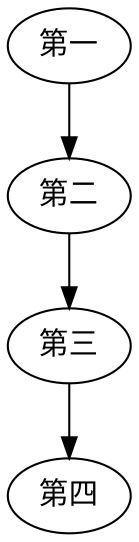 digraph G {
  "9" [label="第一"]
  "9" -> "10"
  "10" [label="第二"]
  "10" -> "11"
  "11" [label="第三"]
  "11" -> "12"
  "12" [label="第四"]
}
